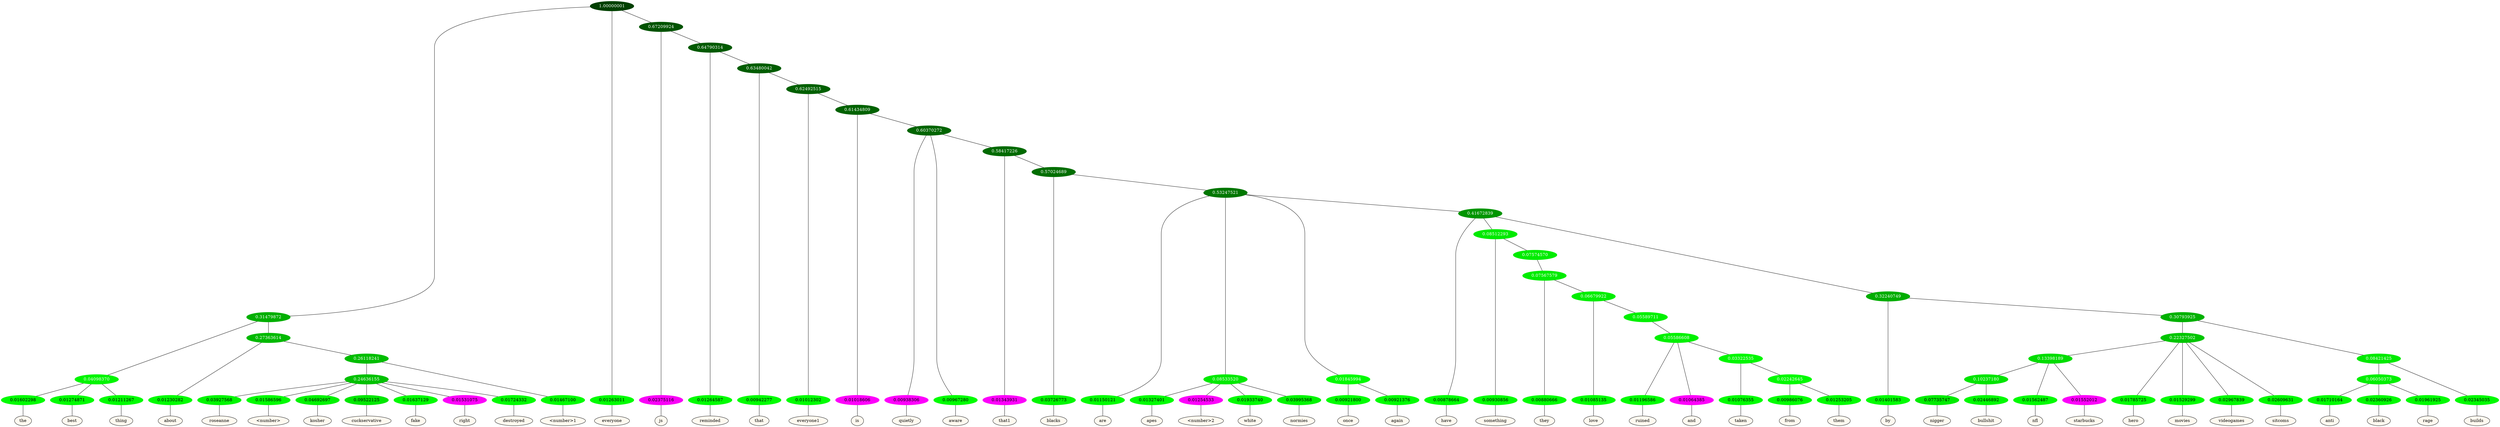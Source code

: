 graph {
	node [format=png height=0.15 nodesep=0.001 ordering=out overlap=prism overlap_scaling=0.01 ranksep=0.001 ratio=0.2 style=filled width=0.15]
	{
		rank=same
		a_w_8 [label=the color=black fillcolor=floralwhite style="filled,solid"]
		a_w_9 [label=best color=black fillcolor=floralwhite style="filled,solid"]
		a_w_10 [label=thing color=black fillcolor=floralwhite style="filled,solid"]
		a_w_11 [label=about color=black fillcolor=floralwhite style="filled,solid"]
		a_w_19 [label=roseanne color=black fillcolor=floralwhite style="filled,solid"]
		a_w_20 [label="\<number\>" color=black fillcolor=floralwhite style="filled,solid"]
		a_w_21 [label=kosher color=black fillcolor=floralwhite style="filled,solid"]
		a_w_22 [label=cuckservative color=black fillcolor=floralwhite style="filled,solid"]
		a_w_23 [label=fake color=black fillcolor=floralwhite style="filled,solid"]
		a_w_24 [label=right color=black fillcolor=floralwhite style="filled,solid"]
		a_w_25 [label=destroyed color=black fillcolor=floralwhite style="filled,solid"]
		a_w_16 [label="\<number\>1" color=black fillcolor=floralwhite style="filled,solid"]
		a_w_2 [label=everyone color=black fillcolor=floralwhite style="filled,solid"]
		a_w_6 [label=js color=black fillcolor=floralwhite style="filled,solid"]
		a_w_13 [label=reminded color=black fillcolor=floralwhite style="filled,solid"]
		a_w_17 [label=that color=black fillcolor=floralwhite style="filled,solid"]
		a_w_26 [label=everyone1 color=black fillcolor=floralwhite style="filled,solid"]
		a_w_28 [label=is color=black fillcolor=floralwhite style="filled,solid"]
		a_w_30 [label=quietly color=black fillcolor=floralwhite style="filled,solid"]
		a_w_31 [label=aware color=black fillcolor=floralwhite style="filled,solid"]
		a_w_33 [label=that1 color=black fillcolor=floralwhite style="filled,solid"]
		a_w_35 [label=blacks color=black fillcolor=floralwhite style="filled,solid"]
		a_w_37 [label=are color=black fillcolor=floralwhite style="filled,solid"]
		a_w_41 [label=apes color=black fillcolor=floralwhite style="filled,solid"]
		a_w_42 [label="\<number\>2" color=black fillcolor=floralwhite style="filled,solid"]
		a_w_43 [label=white color=black fillcolor=floralwhite style="filled,solid"]
		a_w_44 [label=normies color=black fillcolor=floralwhite style="filled,solid"]
		a_w_45 [label=once color=black fillcolor=floralwhite style="filled,solid"]
		a_w_46 [label=again color=black fillcolor=floralwhite style="filled,solid"]
		a_w_47 [label=have color=black fillcolor=floralwhite style="filled,solid"]
		a_w_50 [label=something color=black fillcolor=floralwhite style="filled,solid"]
		a_w_57 [label=they color=black fillcolor=floralwhite style="filled,solid"]
		a_w_66 [label=love color=black fillcolor=floralwhite style="filled,solid"]
		a_w_77 [label=ruined color=black fillcolor=floralwhite style="filled,solid"]
		a_w_78 [label=and color=black fillcolor=floralwhite style="filled,solid"]
		a_w_80 [label=taken color=black fillcolor=floralwhite style="filled,solid"]
		a_w_82 [label=from color=black fillcolor=floralwhite style="filled,solid"]
		a_w_83 [label=them color=black fillcolor=floralwhite style="filled,solid"]
		a_w_52 [label=by color=black fillcolor=floralwhite style="filled,solid"]
		a_w_75 [label=nigger color=black fillcolor=floralwhite style="filled,solid"]
		a_w_76 [label=bullshit color=black fillcolor=floralwhite style="filled,solid"]
		a_w_69 [label=nfl color=black fillcolor=floralwhite style="filled,solid"]
		a_w_70 [label=starbucks color=black fillcolor=floralwhite style="filled,solid"]
		a_w_60 [label=hero color=black fillcolor=floralwhite style="filled,solid"]
		a_w_61 [label=movies color=black fillcolor=floralwhite style="filled,solid"]
		a_w_62 [label=videogames color=black fillcolor=floralwhite style="filled,solid"]
		a_w_63 [label=sitcoms color=black fillcolor=floralwhite style="filled,solid"]
		a_w_71 [label=anti color=black fillcolor=floralwhite style="filled,solid"]
		a_w_72 [label=black color=black fillcolor=floralwhite style="filled,solid"]
		a_w_73 [label=rage color=black fillcolor=floralwhite style="filled,solid"]
		a_w_65 [label=builds color=black fillcolor=floralwhite style="filled,solid"]
	}
	a_n_8 -- a_w_8
	a_n_9 -- a_w_9
	a_n_10 -- a_w_10
	a_n_11 -- a_w_11
	a_n_19 -- a_w_19
	a_n_20 -- a_w_20
	a_n_21 -- a_w_21
	a_n_22 -- a_w_22
	a_n_23 -- a_w_23
	a_n_24 -- a_w_24
	a_n_25 -- a_w_25
	a_n_16 -- a_w_16
	a_n_2 -- a_w_2
	a_n_6 -- a_w_6
	a_n_13 -- a_w_13
	a_n_17 -- a_w_17
	a_n_26 -- a_w_26
	a_n_28 -- a_w_28
	a_n_30 -- a_w_30
	a_n_31 -- a_w_31
	a_n_33 -- a_w_33
	a_n_35 -- a_w_35
	a_n_37 -- a_w_37
	a_n_41 -- a_w_41
	a_n_42 -- a_w_42
	a_n_43 -- a_w_43
	a_n_44 -- a_w_44
	a_n_45 -- a_w_45
	a_n_46 -- a_w_46
	a_n_47 -- a_w_47
	a_n_50 -- a_w_50
	a_n_57 -- a_w_57
	a_n_66 -- a_w_66
	a_n_77 -- a_w_77
	a_n_78 -- a_w_78
	a_n_80 -- a_w_80
	a_n_82 -- a_w_82
	a_n_83 -- a_w_83
	a_n_52 -- a_w_52
	a_n_75 -- a_w_75
	a_n_76 -- a_w_76
	a_n_69 -- a_w_69
	a_n_70 -- a_w_70
	a_n_60 -- a_w_60
	a_n_61 -- a_w_61
	a_n_62 -- a_w_62
	a_n_63 -- a_w_63
	a_n_71 -- a_w_71
	a_n_72 -- a_w_72
	a_n_73 -- a_w_73
	a_n_65 -- a_w_65
	{
		rank=same
		a_n_8 [label=0.01602298 color="0.334 1.000 0.984" fontcolor=black]
		a_n_9 [label=0.01274871 color="0.334 1.000 0.987" fontcolor=black]
		a_n_10 [label=0.01211267 color="0.334 1.000 0.988" fontcolor=black]
		a_n_11 [label=0.01230282 color="0.334 1.000 0.988" fontcolor=black]
		a_n_19 [label=0.03927568 color="0.334 1.000 0.961" fontcolor=black]
		a_n_20 [label=0.01586596 color="0.334 1.000 0.984" fontcolor=black]
		a_n_21 [label=0.04692697 color="0.334 1.000 0.953" fontcolor=black]
		a_n_22 [label=0.09522125 color="0.334 1.000 0.905" fontcolor=black]
		a_n_23 [label=0.01637129 color="0.334 1.000 0.984" fontcolor=black]
		a_n_24 [label=0.01531075 color="0.835 1.000 0.985" fontcolor=black]
		a_n_25 [label=0.01724332 color="0.334 1.000 0.983" fontcolor=black]
		a_n_16 [label=0.01467100 color="0.334 1.000 0.985" fontcolor=black]
		a_n_2 [label=0.01263011 color="0.334 1.000 0.987" fontcolor=black]
		a_n_6 [label=0.02375116 color="0.835 1.000 0.976" fontcolor=black]
		a_n_13 [label=0.01264587 color="0.334 1.000 0.987" fontcolor=black]
		a_n_17 [label=0.00942277 color="0.334 1.000 0.991" fontcolor=black]
		a_n_26 [label=0.01012302 color="0.334 1.000 0.990" fontcolor=black]
		a_n_28 [label=0.01018606 color="0.835 1.000 0.990" fontcolor=black]
		a_n_30 [label=0.00938306 color="0.835 1.000 0.991" fontcolor=black]
		a_n_31 [label=0.00967280 color="0.334 1.000 0.990" fontcolor=black]
		a_n_33 [label=0.01343931 color="0.835 1.000 0.987" fontcolor=black]
		a_n_35 [label=0.03726773 color="0.334 1.000 0.963" fontcolor=black]
		a_n_37 [label=0.01150121 color="0.334 1.000 0.988" fontcolor=black]
		a_n_41 [label=0.01327401 color="0.334 1.000 0.987" fontcolor=black]
		a_n_42 [label=0.01254533 color="0.835 1.000 0.987" fontcolor=black]
		a_n_43 [label=0.01933740 color="0.334 1.000 0.981" fontcolor=black]
		a_n_44 [label=0.03995368 color="0.334 1.000 0.960" fontcolor=black]
		a_n_45 [label=0.00921800 color="0.334 1.000 0.991" fontcolor=black]
		a_n_46 [label=0.00921376 color="0.334 1.000 0.991" fontcolor=black]
		a_n_47 [label=0.00878664 color="0.334 1.000 0.991" fontcolor=black]
		a_n_50 [label=0.00930856 color="0.334 1.000 0.991" fontcolor=black]
		a_n_57 [label=0.00880666 color="0.334 1.000 0.991" fontcolor=black]
		a_n_66 [label=0.01085135 color="0.334 1.000 0.989" fontcolor=black]
		a_n_77 [label=0.01196586 color="0.334 1.000 0.988" fontcolor=black]
		a_n_78 [label=0.01064385 color="0.835 1.000 0.989" fontcolor=black]
		a_n_80 [label=0.01076355 color="0.334 1.000 0.989" fontcolor=black]
		a_n_82 [label=0.00986076 color="0.334 1.000 0.990" fontcolor=black]
		a_n_83 [label=0.01253205 color="0.334 1.000 0.987" fontcolor=black]
		a_n_52 [label=0.01401583 color="0.334 1.000 0.986" fontcolor=black]
		a_n_75 [label=0.07735747 color="0.334 1.000 0.923" fontcolor=black]
		a_n_76 [label=0.02446892 color="0.334 1.000 0.976" fontcolor=black]
		a_n_69 [label=0.01562487 color="0.334 1.000 0.984" fontcolor=black]
		a_n_70 [label=0.01552012 color="0.835 1.000 0.984" fontcolor=black]
		a_n_60 [label=0.01785725 color="0.334 1.000 0.982" fontcolor=black]
		a_n_61 [label=0.01529299 color="0.334 1.000 0.985" fontcolor=black]
		a_n_62 [label=0.02967839 color="0.334 1.000 0.970" fontcolor=black]
		a_n_63 [label=0.02609631 color="0.334 1.000 0.974" fontcolor=black]
		a_n_71 [label=0.01710164 color="0.334 1.000 0.983" fontcolor=black]
		a_n_72 [label=0.02360926 color="0.334 1.000 0.976" fontcolor=black]
		a_n_73 [label=0.01961925 color="0.334 1.000 0.980" fontcolor=black]
		a_n_65 [label=0.02345035 color="0.334 1.000 0.977" fontcolor=black]
	}
	a_n_0 [label=1.00000001 color="0.334 1.000 0.250" fontcolor=grey99]
	a_n_1 [label=0.31479872 color="0.334 1.000 0.685" fontcolor=grey99]
	a_n_0 -- a_n_1
	a_n_0 -- a_n_2
	a_n_3 [label=0.67209924 color="0.334 1.000 0.328" fontcolor=grey99]
	a_n_0 -- a_n_3
	a_n_4 [label=0.04098370 color="0.334 1.000 0.959" fontcolor=grey99]
	a_n_1 -- a_n_4
	a_n_5 [label=0.27363614 color="0.334 1.000 0.726" fontcolor=grey99]
	a_n_1 -- a_n_5
	a_n_3 -- a_n_6
	a_n_7 [label=0.64790314 color="0.334 1.000 0.352" fontcolor=grey99]
	a_n_3 -- a_n_7
	a_n_4 -- a_n_8
	a_n_4 -- a_n_9
	a_n_4 -- a_n_10
	a_n_5 -- a_n_11
	a_n_12 [label=0.26118241 color="0.334 1.000 0.739" fontcolor=grey99]
	a_n_5 -- a_n_12
	a_n_7 -- a_n_13
	a_n_14 [label=0.63480042 color="0.334 1.000 0.365" fontcolor=grey99]
	a_n_7 -- a_n_14
	a_n_15 [label=0.24636155 color="0.334 1.000 0.754" fontcolor=grey99]
	a_n_12 -- a_n_15
	a_n_12 -- a_n_16
	a_n_14 -- a_n_17
	a_n_18 [label=0.62492515 color="0.334 1.000 0.375" fontcolor=grey99]
	a_n_14 -- a_n_18
	a_n_15 -- a_n_19
	a_n_15 -- a_n_20
	a_n_15 -- a_n_21
	a_n_15 -- a_n_22
	a_n_15 -- a_n_23
	a_n_15 -- a_n_24
	a_n_15 -- a_n_25
	a_n_18 -- a_n_26
	a_n_27 [label=0.61434809 color="0.334 1.000 0.386" fontcolor=grey99]
	a_n_18 -- a_n_27
	a_n_27 -- a_n_28
	a_n_29 [label=0.60370272 color="0.334 1.000 0.396" fontcolor=grey99]
	a_n_27 -- a_n_29
	a_n_29 -- a_n_30
	a_n_29 -- a_n_31
	a_n_32 [label=0.58417226 color="0.334 1.000 0.416" fontcolor=grey99]
	a_n_29 -- a_n_32
	a_n_32 -- a_n_33
	a_n_34 [label=0.57024689 color="0.334 1.000 0.430" fontcolor=grey99]
	a_n_32 -- a_n_34
	a_n_34 -- a_n_35
	a_n_36 [label=0.53247521 color="0.334 1.000 0.468" fontcolor=grey99]
	a_n_34 -- a_n_36
	a_n_36 -- a_n_37
	a_n_38 [label=0.08533520 color="0.334 1.000 0.915" fontcolor=grey99]
	a_n_36 -- a_n_38
	a_n_39 [label=0.01845994 color="0.334 1.000 0.982" fontcolor=grey99]
	a_n_36 -- a_n_39
	a_n_40 [label=0.41672839 color="0.334 1.000 0.583" fontcolor=grey99]
	a_n_36 -- a_n_40
	a_n_38 -- a_n_41
	a_n_38 -- a_n_42
	a_n_38 -- a_n_43
	a_n_38 -- a_n_44
	a_n_39 -- a_n_45
	a_n_39 -- a_n_46
	a_n_40 -- a_n_47
	a_n_48 [label=0.08512293 color="0.334 1.000 0.915" fontcolor=grey99]
	a_n_40 -- a_n_48
	a_n_49 [label=0.32240749 color="0.334 1.000 0.678" fontcolor=grey99]
	a_n_40 -- a_n_49
	a_n_48 -- a_n_50
	a_n_51 [label=0.07574570 color="0.334 1.000 0.924" fontcolor=grey99]
	a_n_48 -- a_n_51
	a_n_49 -- a_n_52
	a_n_53 [label=0.30793925 color="0.334 1.000 0.692" fontcolor=grey99]
	a_n_49 -- a_n_53
	a_n_54 [label=0.07567579 color="0.334 1.000 0.924" fontcolor=grey99]
	a_n_51 -- a_n_54
	a_n_55 [label=0.22327502 color="0.334 1.000 0.777" fontcolor=grey99]
	a_n_53 -- a_n_55
	a_n_56 [label=0.08421425 color="0.334 1.000 0.916" fontcolor=grey99]
	a_n_53 -- a_n_56
	a_n_54 -- a_n_57
	a_n_58 [label=0.06679922 color="0.334 1.000 0.933" fontcolor=grey99]
	a_n_54 -- a_n_58
	a_n_59 [label=0.13398189 color="0.334 1.000 0.866" fontcolor=grey99]
	a_n_55 -- a_n_59
	a_n_55 -- a_n_60
	a_n_55 -- a_n_61
	a_n_55 -- a_n_62
	a_n_55 -- a_n_63
	a_n_64 [label=0.06050373 color="0.334 1.000 0.939" fontcolor=grey99]
	a_n_56 -- a_n_64
	a_n_56 -- a_n_65
	a_n_58 -- a_n_66
	a_n_67 [label=0.05589711 color="0.334 1.000 0.944" fontcolor=grey99]
	a_n_58 -- a_n_67
	a_n_68 [label=0.10237180 color="0.334 1.000 0.898" fontcolor=grey99]
	a_n_59 -- a_n_68
	a_n_59 -- a_n_69
	a_n_59 -- a_n_70
	a_n_64 -- a_n_71
	a_n_64 -- a_n_72
	a_n_64 -- a_n_73
	a_n_74 [label=0.05586608 color="0.334 1.000 0.944" fontcolor=grey99]
	a_n_67 -- a_n_74
	a_n_68 -- a_n_75
	a_n_68 -- a_n_76
	a_n_74 -- a_n_77
	a_n_74 -- a_n_78
	a_n_79 [label=0.03322535 color="0.334 1.000 0.967" fontcolor=grey99]
	a_n_74 -- a_n_79
	a_n_79 -- a_n_80
	a_n_81 [label=0.02242645 color="0.334 1.000 0.978" fontcolor=grey99]
	a_n_79 -- a_n_81
	a_n_81 -- a_n_82
	a_n_81 -- a_n_83
}
